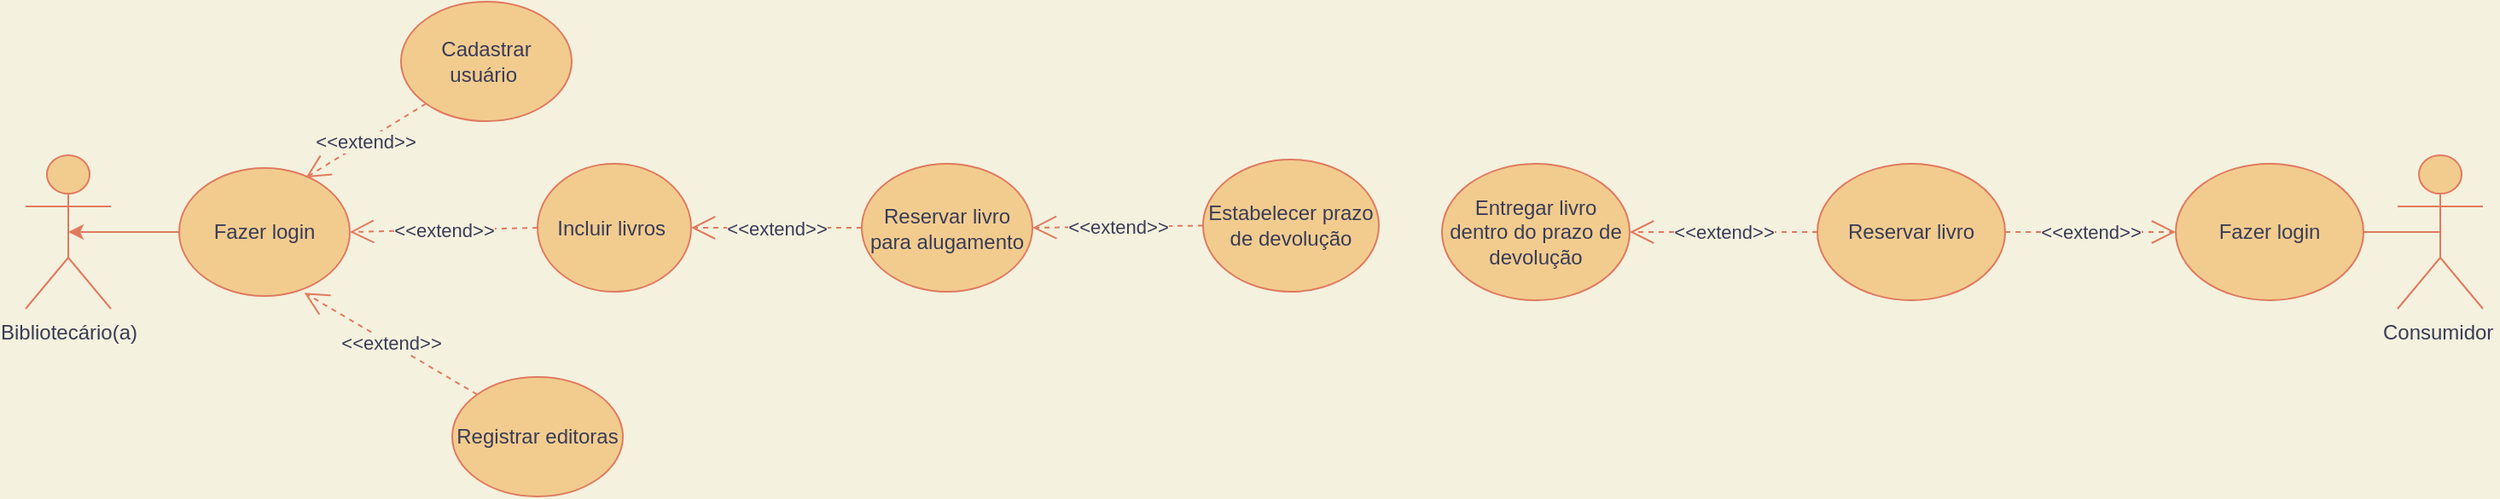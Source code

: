 <mxfile version="15.8.3" type="github">
  <diagram id="0aWPgZ4LKhIE916HSHy-" name="Página-1">
    <mxGraphModel dx="1343" dy="770" grid="1" gridSize="10" guides="1" tooltips="1" connect="1" arrows="1" fold="1" page="1" pageScale="1" pageWidth="827" pageHeight="1169" background="#F4F1DE" math="0" shadow="0">
      <root>
        <mxCell id="0" />
        <mxCell id="1" parent="0" />
        <mxCell id="LXCK1S8dhjjQKoKdpBZU-1" value="Bibliotecário(a)" style="shape=umlActor;verticalLabelPosition=bottom;verticalAlign=top;html=1;outlineConnect=0;flipH=0;fillColor=#F2CC8F;strokeColor=#E07A5F;fontColor=#393C56;" vertex="1" parent="1">
          <mxGeometry x="20" y="110" width="50" height="90" as="geometry" />
        </mxCell>
        <mxCell id="LXCK1S8dhjjQKoKdpBZU-22" style="edgeStyle=orthogonalEdgeStyle;rounded=0;orthogonalLoop=1;jettySize=auto;html=1;exitX=0;exitY=0.5;exitDx=0;exitDy=0;verticalAlign=middle;entryX=0.5;entryY=0.5;entryDx=0;entryDy=0;entryPerimeter=0;labelBackgroundColor=#F4F1DE;strokeColor=#E07A5F;fontColor=#393C56;" edge="1" parent="1" source="LXCK1S8dhjjQKoKdpBZU-5" target="LXCK1S8dhjjQKoKdpBZU-1">
          <mxGeometry relative="1" as="geometry" />
        </mxCell>
        <mxCell id="LXCK1S8dhjjQKoKdpBZU-5" value="Fazer login" style="ellipse;whiteSpace=wrap;html=1;align=center;verticalAlign=middle;horizontal=1;fillColor=#F2CC8F;strokeColor=#E07A5F;fontColor=#393C56;" vertex="1" parent="1">
          <mxGeometry x="110" y="117.5" width="100" height="75" as="geometry" />
        </mxCell>
        <mxCell id="LXCK1S8dhjjQKoKdpBZU-6" value="Cadastrar usuário&amp;nbsp;" style="ellipse;whiteSpace=wrap;html=1;align=center;verticalAlign=middle;fillColor=#F2CC8F;strokeColor=#E07A5F;fontColor=#393C56;" vertex="1" parent="1">
          <mxGeometry x="240" y="20" width="100" height="70" as="geometry" />
        </mxCell>
        <mxCell id="LXCK1S8dhjjQKoKdpBZU-7" value="Incluir&amp;nbsp;livros&amp;nbsp;" style="ellipse;whiteSpace=wrap;html=1;align=center;verticalAlign=middle;fillColor=#F2CC8F;strokeColor=#E07A5F;fontColor=#393C56;" vertex="1" parent="1">
          <mxGeometry x="320" y="115" width="90" height="75" as="geometry" />
        </mxCell>
        <mxCell id="LXCK1S8dhjjQKoKdpBZU-8" value="Registrar editoras" style="ellipse;whiteSpace=wrap;html=1;align=center;verticalAlign=middle;fillColor=#F2CC8F;strokeColor=#E07A5F;fontColor=#393C56;" vertex="1" parent="1">
          <mxGeometry x="270" y="240" width="100" height="70" as="geometry" />
        </mxCell>
        <mxCell id="LXCK1S8dhjjQKoKdpBZU-9" value="Reservar livro para alugamento" style="ellipse;whiteSpace=wrap;html=1;align=center;verticalAlign=middle;fillColor=#F2CC8F;strokeColor=#E07A5F;fontColor=#393C56;" vertex="1" parent="1">
          <mxGeometry x="510" y="115" width="100" height="75" as="geometry" />
        </mxCell>
        <mxCell id="LXCK1S8dhjjQKoKdpBZU-10" value="Estabelecer prazo de devolução" style="ellipse;whiteSpace=wrap;html=1;align=center;verticalAlign=middle;fillColor=#F2CC8F;strokeColor=#E07A5F;fontColor=#393C56;" vertex="1" parent="1">
          <mxGeometry x="710" y="112.5" width="103" height="77.5" as="geometry" />
        </mxCell>
        <mxCell id="LXCK1S8dhjjQKoKdpBZU-14" value="&amp;lt;&amp;lt;extend&amp;gt;&amp;gt;" style="endArrow=open;endSize=12;dashed=1;html=1;rounded=0;verticalAlign=middle;exitX=0;exitY=1;exitDx=0;exitDy=0;entryX=0.742;entryY=0.075;entryDx=0;entryDy=0;entryPerimeter=0;labelBackgroundColor=#F4F1DE;strokeColor=#E07A5F;fontColor=#393C56;" edge="1" parent="1" source="LXCK1S8dhjjQKoKdpBZU-6" target="LXCK1S8dhjjQKoKdpBZU-5">
          <mxGeometry width="160" relative="1" as="geometry">
            <mxPoint x="430" y="120" as="sourcePoint" />
            <mxPoint x="280" y="40" as="targetPoint" />
          </mxGeometry>
        </mxCell>
        <mxCell id="LXCK1S8dhjjQKoKdpBZU-19" value="&amp;lt;&amp;lt;extend&amp;gt;&amp;gt;" style="endArrow=open;endSize=12;dashed=1;html=1;rounded=0;verticalAlign=middle;exitX=0;exitY=0.5;exitDx=0;exitDy=0;entryX=1;entryY=0.5;entryDx=0;entryDy=0;labelBackgroundColor=#F4F1DE;strokeColor=#E07A5F;fontColor=#393C56;" edge="1" parent="1" source="LXCK1S8dhjjQKoKdpBZU-9" target="LXCK1S8dhjjQKoKdpBZU-7">
          <mxGeometry width="160" relative="1" as="geometry">
            <mxPoint x="360" y="220" as="sourcePoint" />
            <mxPoint x="230" y="220" as="targetPoint" />
          </mxGeometry>
        </mxCell>
        <mxCell id="LXCK1S8dhjjQKoKdpBZU-20" value="&amp;lt;&amp;lt;extend&amp;gt;&amp;gt;" style="endArrow=open;endSize=12;dashed=1;html=1;rounded=0;verticalAlign=middle;exitX=0;exitY=0.5;exitDx=0;exitDy=0;entryX=1;entryY=0.5;entryDx=0;entryDy=0;labelBackgroundColor=#F4F1DE;strokeColor=#E07A5F;fontColor=#393C56;" edge="1" parent="1" source="LXCK1S8dhjjQKoKdpBZU-10" target="LXCK1S8dhjjQKoKdpBZU-9">
          <mxGeometry width="160" relative="1" as="geometry">
            <mxPoint x="550" y="210" as="sourcePoint" />
            <mxPoint x="420" y="210" as="targetPoint" />
          </mxGeometry>
        </mxCell>
        <mxCell id="LXCK1S8dhjjQKoKdpBZU-21" value="&amp;lt;&amp;lt;extend&amp;gt;&amp;gt;" style="endArrow=open;endSize=12;dashed=1;html=1;rounded=0;verticalAlign=middle;exitX=0;exitY=0.5;exitDx=0;exitDy=0;entryX=1;entryY=0.5;entryDx=0;entryDy=0;labelBackgroundColor=#F4F1DE;strokeColor=#E07A5F;fontColor=#393C56;" edge="1" parent="1" source="LXCK1S8dhjjQKoKdpBZU-7" target="LXCK1S8dhjjQKoKdpBZU-5">
          <mxGeometry width="160" relative="1" as="geometry">
            <mxPoint x="350" y="270" as="sourcePoint" />
            <mxPoint x="220" y="270" as="targetPoint" />
          </mxGeometry>
        </mxCell>
        <mxCell id="LXCK1S8dhjjQKoKdpBZU-23" value="&amp;lt;&amp;lt;extend&amp;gt;&amp;gt;" style="endArrow=open;endSize=12;dashed=1;html=1;rounded=0;verticalAlign=middle;exitX=0;exitY=0;exitDx=0;exitDy=0;entryX=0.733;entryY=0.975;entryDx=0;entryDy=0;entryPerimeter=0;labelBackgroundColor=#F4F1DE;strokeColor=#E07A5F;fontColor=#393C56;" edge="1" parent="1" source="LXCK1S8dhjjQKoKdpBZU-8" target="LXCK1S8dhjjQKoKdpBZU-5">
          <mxGeometry width="160" relative="1" as="geometry">
            <mxPoint x="170" y="250" as="sourcePoint" />
            <mxPoint x="40" y="250" as="targetPoint" />
          </mxGeometry>
        </mxCell>
        <mxCell id="LXCK1S8dhjjQKoKdpBZU-25" value="Consumidor&amp;nbsp;" style="shape=umlActor;verticalLabelPosition=bottom;verticalAlign=top;html=1;outlineConnect=0;flipH=0;fillColor=#F2CC8F;strokeColor=#E07A5F;fontColor=#393C56;" vertex="1" parent="1">
          <mxGeometry x="1410" y="110" width="50" height="90" as="geometry" />
        </mxCell>
        <mxCell id="LXCK1S8dhjjQKoKdpBZU-27" value="Fazer login" style="ellipse;whiteSpace=wrap;html=1;align=center;verticalAlign=middle;fillColor=#F2CC8F;strokeColor=#E07A5F;fontColor=#393C56;" vertex="1" parent="1">
          <mxGeometry x="1280" y="115" width="110" height="80" as="geometry" />
        </mxCell>
        <mxCell id="LXCK1S8dhjjQKoKdpBZU-28" value="Reservar livro" style="ellipse;whiteSpace=wrap;html=1;align=center;verticalAlign=middle;fillColor=#F2CC8F;strokeColor=#E07A5F;fontColor=#393C56;" vertex="1" parent="1">
          <mxGeometry x="1070" y="115" width="110" height="80" as="geometry" />
        </mxCell>
        <mxCell id="LXCK1S8dhjjQKoKdpBZU-29" value="Entregar livro dentro do prazo de devolução" style="ellipse;whiteSpace=wrap;html=1;align=center;verticalAlign=middle;fillColor=#F2CC8F;strokeColor=#E07A5F;fontColor=#393C56;" vertex="1" parent="1">
          <mxGeometry x="850" y="115" width="110" height="80" as="geometry" />
        </mxCell>
        <mxCell id="LXCK1S8dhjjQKoKdpBZU-31" value="&amp;lt;&amp;lt;extend&amp;gt;&amp;gt;" style="endArrow=open;endSize=12;dashed=1;html=1;rounded=0;verticalAlign=middle;exitX=0;exitY=0.5;exitDx=0;exitDy=0;entryX=1;entryY=0.5;entryDx=0;entryDy=0;labelBackgroundColor=#F4F1DE;strokeColor=#E07A5F;fontColor=#393C56;" edge="1" parent="1" source="LXCK1S8dhjjQKoKdpBZU-28" target="LXCK1S8dhjjQKoKdpBZU-29">
          <mxGeometry width="160" relative="1" as="geometry">
            <mxPoint x="1100" y="250" as="sourcePoint" />
            <mxPoint x="990" y="248.75" as="targetPoint" />
          </mxGeometry>
        </mxCell>
        <mxCell id="LXCK1S8dhjjQKoKdpBZU-32" value="&amp;lt;&amp;lt;extend&amp;gt;&amp;gt;" style="endArrow=open;endSize=12;dashed=1;html=1;rounded=0;verticalAlign=middle;exitX=1;exitY=0.5;exitDx=0;exitDy=0;entryX=0;entryY=0.5;entryDx=0;entryDy=0;labelBackgroundColor=#F4F1DE;strokeColor=#E07A5F;fontColor=#393C56;" edge="1" parent="1" source="LXCK1S8dhjjQKoKdpBZU-28" target="LXCK1S8dhjjQKoKdpBZU-27">
          <mxGeometry width="160" relative="1" as="geometry">
            <mxPoint x="1020" y="300" as="sourcePoint" />
            <mxPoint x="1230" y="240" as="targetPoint" />
          </mxGeometry>
        </mxCell>
        <mxCell id="LXCK1S8dhjjQKoKdpBZU-34" value="" style="endArrow=none;html=1;rounded=0;verticalAlign=middle;exitX=1;exitY=0.5;exitDx=0;exitDy=0;entryX=0.5;entryY=0.5;entryDx=0;entryDy=0;entryPerimeter=0;labelBackgroundColor=#F4F1DE;strokeColor=#E07A5F;fontColor=#393C56;" edge="1" parent="1" source="LXCK1S8dhjjQKoKdpBZU-27" target="LXCK1S8dhjjQKoKdpBZU-25">
          <mxGeometry width="50" height="50" relative="1" as="geometry">
            <mxPoint x="1150" y="180" as="sourcePoint" />
            <mxPoint x="1200" y="130" as="targetPoint" />
          </mxGeometry>
        </mxCell>
      </root>
    </mxGraphModel>
  </diagram>
</mxfile>
